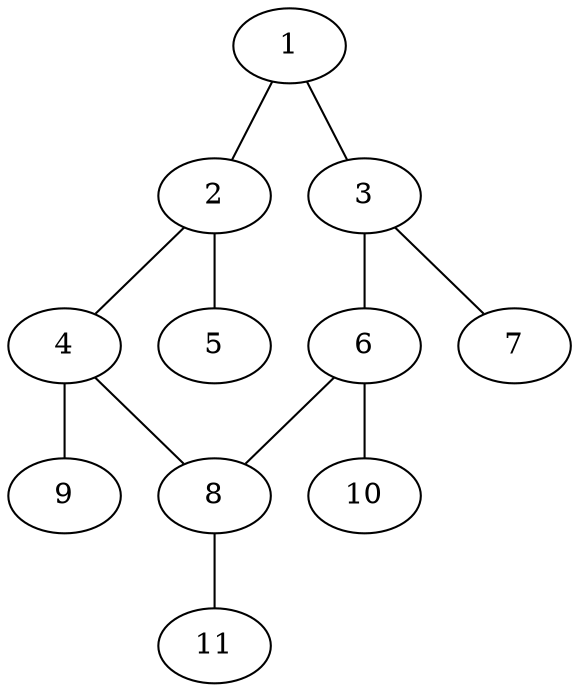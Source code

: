 graph molecule_4159 {
	1	 [chem=N];
	2	 [chem=C];
	1 -- 2	 [valence=2];
	3	 [chem=C];
	1 -- 3	 [valence=1];
	4	 [chem=C];
	2 -- 4	 [valence=1];
	5	 [chem=Cl];
	2 -- 5	 [valence=1];
	6	 [chem=C];
	3 -- 6	 [valence=2];
	7	 [chem=Cl];
	3 -- 7	 [valence=1];
	8	 [chem=C];
	4 -- 8	 [valence=2];
	9	 [chem=H];
	4 -- 9	 [valence=1];
	6 -- 8	 [valence=1];
	10	 [chem=H];
	6 -- 10	 [valence=1];
	11	 [chem=H];
	8 -- 11	 [valence=1];
}
